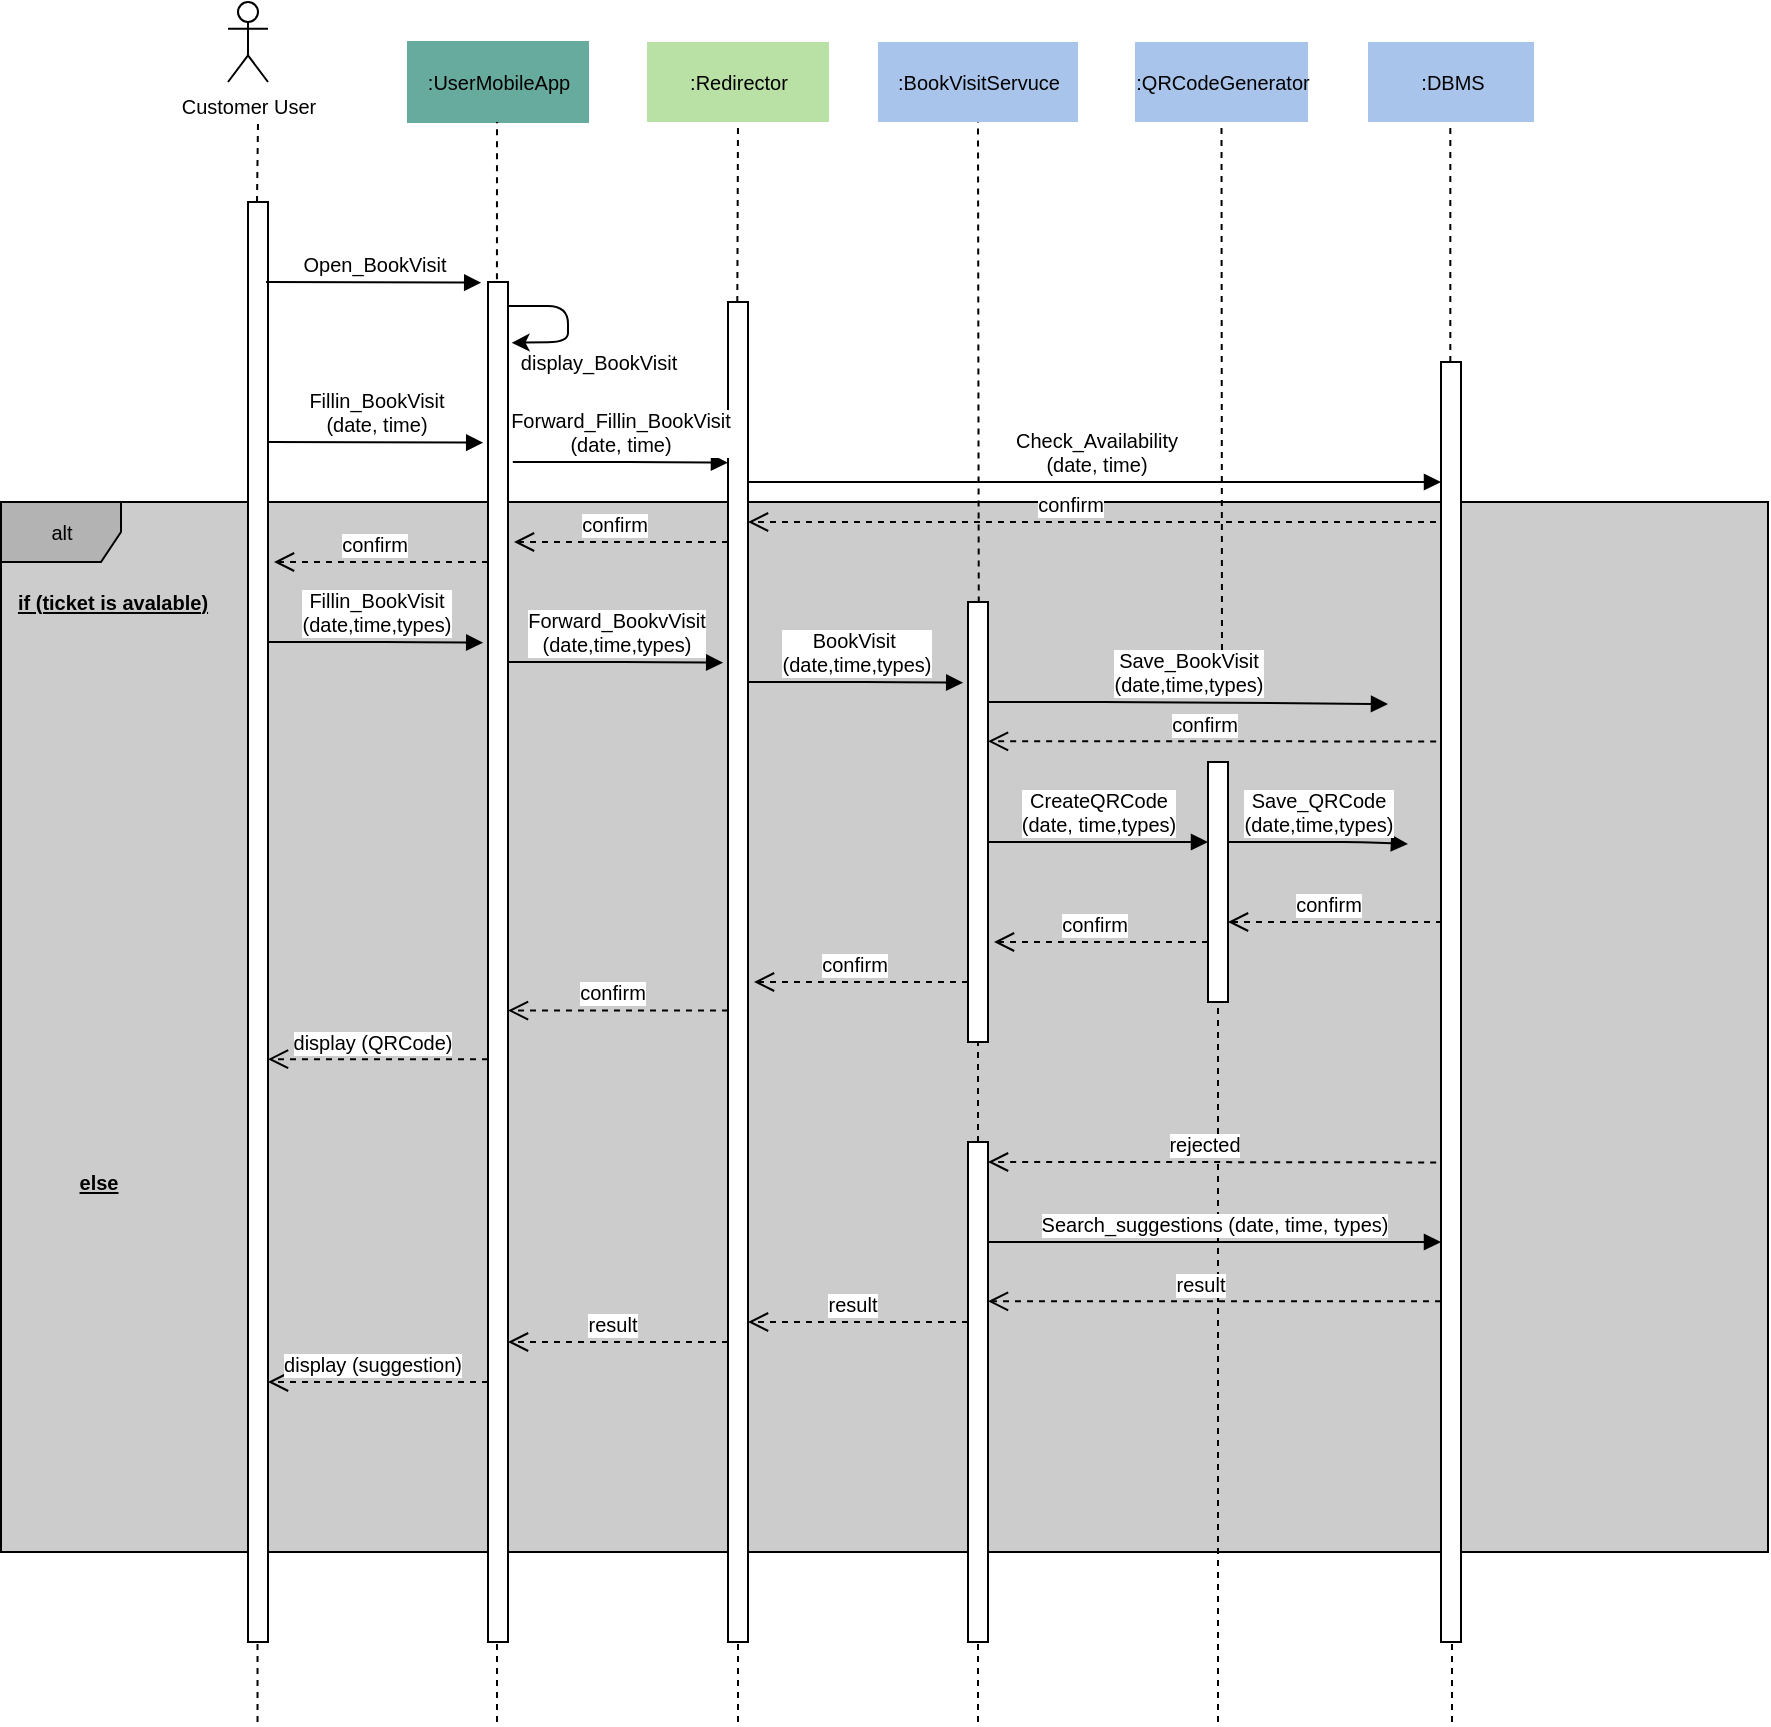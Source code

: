 <mxfile version="14.1.1" type="device"><diagram id="pFzzVxsA6okeVqrmjDcE" name="Page-1"><mxGraphModel dx="1865" dy="523" grid="1" gridSize="10" guides="1" tooltips="1" connect="1" arrows="1" fold="1" page="1" pageScale="1" pageWidth="827" pageHeight="1169" math="0" shadow="0"><root><mxCell id="0"/><mxCell id="1" parent="0"/><mxCell id="aEAAILTTDoaO3dCAFbRq-61" value="alt" style="shape=umlFrame;whiteSpace=wrap;html=1;fontFamily=Helvetica;fontSize=10;align=center;fillColor=#B3B3B3;swimlaneFillColor=#CCCCCC;" parent="1" vertex="1"><mxGeometry x="-43.5" y="270" width="883.5" height="525" as="geometry"/></mxCell><mxCell id="aEAAILTTDoaO3dCAFbRq-2" value="" style="html=1;points=[];perimeter=orthogonalPerimeter;" parent="1" vertex="1"><mxGeometry x="80" y="120" width="10" height="720" as="geometry"/></mxCell><mxCell id="aEAAILTTDoaO3dCAFbRq-3" value="" style="html=1;points=[];perimeter=orthogonalPerimeter;" parent="1" vertex="1"><mxGeometry x="200" y="160" width="10" height="680" as="geometry"/></mxCell><mxCell id="aEAAILTTDoaO3dCAFbRq-4" value="" style="html=1;points=[];perimeter=orthogonalPerimeter;" parent="1" vertex="1"><mxGeometry x="320" y="170" width="10" height="670" as="geometry"/></mxCell><mxCell id="aEAAILTTDoaO3dCAFbRq-5" value="" style="html=1;points=[];perimeter=orthogonalPerimeter;" parent="1" vertex="1"><mxGeometry x="440" y="320" width="10" height="220" as="geometry"/></mxCell><mxCell id="aEAAILTTDoaO3dCAFbRq-9" value="&lt;span style=&quot;font-size: 10px&quot;&gt;Customer User&lt;/span&gt;" style="shape=umlActor;verticalLabelPosition=bottom;verticalAlign=top;html=1;fontFamily=Helvetica;align=center;fontStyle=0;fontSize=10;" parent="1" vertex="1"><mxGeometry x="70" y="20" width="20" height="40" as="geometry"/></mxCell><mxCell id="aEAAILTTDoaO3dCAFbRq-16" value="" style="html=1;points=[];perimeter=orthogonalPerimeter;" parent="1" vertex="1"><mxGeometry x="560" y="400" width="10" height="120" as="geometry"/></mxCell><mxCell id="aEAAILTTDoaO3dCAFbRq-17" value=":UserMobileApp" style="html=1;fontFamily=Helvetica;fontSize=10;align=center;strokeColor=#67AB9F;fillColor=#67AB9F;" parent="1" vertex="1"><mxGeometry x="160" y="40" width="90" height="40" as="geometry"/></mxCell><mxCell id="aEAAILTTDoaO3dCAFbRq-18" value=":Redirector" style="html=1;fontFamily=Helvetica;fontSize=10;align=center;fillColor=#B9E0A5;strokeColor=none;" parent="1" vertex="1"><mxGeometry x="279.5" y="40" width="91" height="40" as="geometry"/></mxCell><mxCell id="aEAAILTTDoaO3dCAFbRq-19" value=":BookVisitServuce" style="html=1;fontFamily=Helvetica;fontSize=10;align=center;strokeColor=none;fillColor=#A9C4EB;" parent="1" vertex="1"><mxGeometry x="395" y="40" width="100" height="40" as="geometry"/></mxCell><mxCell id="aEAAILTTDoaO3dCAFbRq-20" value=":QRCodeGenerator" style="html=1;fontFamily=Helvetica;fontSize=10;align=center;strokeColor=none;fillColor=#A9C4EB;" parent="1" vertex="1"><mxGeometry x="523.5" y="40" width="86.5" height="40" as="geometry"/></mxCell><mxCell id="aEAAILTTDoaO3dCAFbRq-28" value="" style="endArrow=none;dashed=1;html=1;fontFamily=Helvetica;fontSize=10;" parent="1" edge="1"><mxGeometry width="50" height="50" relative="1" as="geometry"><mxPoint x="84.5" y="120" as="sourcePoint"/><mxPoint x="85" y="80" as="targetPoint"/></mxGeometry></mxCell><mxCell id="aEAAILTTDoaO3dCAFbRq-29" value="" style="endArrow=none;dashed=1;html=1;fontFamily=Helvetica;fontSize=10;exitX=0.447;exitY=-0.002;exitDx=0;exitDy=0;exitPerimeter=0;" parent="1" source="aEAAILTTDoaO3dCAFbRq-3" edge="1"><mxGeometry width="50" height="50" relative="1" as="geometry"><mxPoint x="204.5" y="150" as="sourcePoint"/><mxPoint x="204.5" y="80" as="targetPoint"/></mxGeometry></mxCell><mxCell id="aEAAILTTDoaO3dCAFbRq-34" value="" style="endArrow=none;dashed=1;html=1;fontFamily=Helvetica;fontSize=10;" parent="1" edge="1"><mxGeometry width="50" height="50" relative="1" as="geometry"><mxPoint x="325" y="880" as="sourcePoint"/><mxPoint x="325" y="840" as="targetPoint"/></mxGeometry></mxCell><mxCell id="aEAAILTTDoaO3dCAFbRq-35" value="" style="endArrow=none;dashed=1;html=1;fontFamily=Helvetica;fontSize=10;" parent="1" source="Q_jwD3wmQu7fMm0otofc-15" edge="1"><mxGeometry width="50" height="50" relative="1" as="geometry"><mxPoint x="445" y="962" as="sourcePoint"/><mxPoint x="445" y="540" as="targetPoint"/></mxGeometry></mxCell><mxCell id="aEAAILTTDoaO3dCAFbRq-36" value="" style="endArrow=none;dashed=1;html=1;fontFamily=Helvetica;fontSize=10;" parent="1" target="aEAAILTTDoaO3dCAFbRq-16" edge="1"><mxGeometry width="50" height="50" relative="1" as="geometry"><mxPoint x="565" y="520" as="sourcePoint"/><mxPoint x="565.16" y="480" as="targetPoint"/><Array as="points"/></mxGeometry></mxCell><mxCell id="aEAAILTTDoaO3dCAFbRq-37" value="" style="endArrow=none;dashed=1;html=1;fontFamily=Helvetica;fontSize=10;exitX=0.447;exitY=-0.002;exitDx=0;exitDy=0;exitPerimeter=0;entryX=0.5;entryY=1;entryDx=0;entryDy=0;" parent="1" target="aEAAILTTDoaO3dCAFbRq-18" edge="1"><mxGeometry width="50" height="50" relative="1" as="geometry"><mxPoint x="324.66" y="170.0" as="sourcePoint"/><mxPoint x="324.69" y="90.56" as="targetPoint"/></mxGeometry></mxCell><mxCell id="aEAAILTTDoaO3dCAFbRq-38" value="" style="endArrow=none;dashed=1;html=1;fontFamily=Helvetica;fontSize=10;exitX=0.538;exitY=0.001;exitDx=0;exitDy=0;exitPerimeter=0;entryX=0.5;entryY=1;entryDx=0;entryDy=0;" parent="1" source="aEAAILTTDoaO3dCAFbRq-5" edge="1"><mxGeometry width="50" height="50" relative="1" as="geometry"><mxPoint x="444.66" y="170" as="sourcePoint"/><mxPoint x="445" y="80" as="targetPoint"/></mxGeometry></mxCell><mxCell id="aEAAILTTDoaO3dCAFbRq-40" value="" style="endArrow=none;dashed=1;html=1;fontFamily=Helvetica;fontSize=10;entryX=0.5;entryY=1;entryDx=0;entryDy=0;" parent="1" target="aEAAILTTDoaO3dCAFbRq-20" edge="1"><mxGeometry width="50" height="50" relative="1" as="geometry"><mxPoint x="567" y="350" as="sourcePoint"/><mxPoint x="564.66" y="89.74" as="targetPoint"/></mxGeometry></mxCell><mxCell id="aEAAILTTDoaO3dCAFbRq-46" value="confirm" style="html=1;verticalAlign=bottom;endArrow=open;dashed=1;endSize=8;fontFamily=Helvetica;fontSize=10;exitX=0.819;exitY=0.228;exitDx=0;exitDy=0;exitPerimeter=0;" parent="1" source="aEAAILTTDoaO3dCAFbRq-61" edge="1"><mxGeometry x="0.065" relative="1" as="geometry"><mxPoint x="557.0" y="389.66" as="sourcePoint"/><mxPoint x="450" y="389.66" as="targetPoint"/><mxPoint as="offset"/></mxGeometry></mxCell><mxCell id="aEAAILTTDoaO3dCAFbRq-47" value="confirm" style="html=1;verticalAlign=bottom;endArrow=open;dashed=1;endSize=8;fontFamily=Helvetica;fontSize=10;" parent="1" edge="1"><mxGeometry x="0.065" relative="1" as="geometry"><mxPoint x="674" y="280" as="sourcePoint"/><mxPoint x="330" y="280" as="targetPoint"/><mxPoint as="offset"/><Array as="points"><mxPoint x="528" y="280"/></Array></mxGeometry></mxCell><mxCell id="aEAAILTTDoaO3dCAFbRq-49" value="Open_BookVisit" style="html=1;verticalAlign=bottom;endArrow=block;fontFamily=Helvetica;fontSize=10;exitX=1.24;exitY=0.124;exitDx=0;exitDy=0;exitPerimeter=0;" parent="1" edge="1"><mxGeometry width="80" relative="1" as="geometry"><mxPoint x="89.0" y="160.0" as="sourcePoint"/><mxPoint x="196.6" y="160.32" as="targetPoint"/></mxGeometry></mxCell><mxCell id="aEAAILTTDoaO3dCAFbRq-50" value="Forward_Fillin_BookVisit&lt;br&gt;(date, time)" style="html=1;verticalAlign=bottom;endArrow=block;fontFamily=Helvetica;fontSize=10;exitX=1.24;exitY=0.124;exitDx=0;exitDy=0;exitPerimeter=0;" parent="1" edge="1"><mxGeometry width="80" relative="1" as="geometry"><mxPoint x="212.4" y="250" as="sourcePoint"/><mxPoint x="320.0" y="250.32" as="targetPoint"/><Array as="points"><mxPoint x="250" y="250"/><mxPoint x="280" y="250"/></Array></mxGeometry></mxCell><mxCell id="aEAAILTTDoaO3dCAFbRq-55" value="" style="endArrow=classic;html=1;fontFamily=Helvetica;fontSize=10;entryX=0.02;entryY=0.02;entryDx=0;entryDy=0;entryPerimeter=0;" parent="1" target="aEAAILTTDoaO3dCAFbRq-56" edge="1"><mxGeometry width="50" height="50" relative="1" as="geometry"><mxPoint x="210" y="172" as="sourcePoint"/><mxPoint x="216" y="195" as="targetPoint"/><Array as="points"><mxPoint x="240" y="172"/><mxPoint x="240" y="190"/></Array></mxGeometry></mxCell><mxCell id="aEAAILTTDoaO3dCAFbRq-56" value="display_BookVisit" style="text;html=1;align=center;verticalAlign=middle;resizable=0;points=[];autosize=1;fontSize=10;fontFamily=Helvetica;" parent="1" vertex="1"><mxGeometry x="210" y="190" width="90" height="20" as="geometry"/></mxCell><mxCell id="aEAAILTTDoaO3dCAFbRq-57" value="Fillin_BookVisit&lt;br&gt;(date, time)" style="html=1;verticalAlign=bottom;endArrow=block;fontFamily=Helvetica;fontSize=10;exitX=1.24;exitY=0.124;exitDx=0;exitDy=0;exitPerimeter=0;" parent="1" edge="1"><mxGeometry width="80" relative="1" as="geometry"><mxPoint x="90.0" y="240.0" as="sourcePoint"/><mxPoint x="197.6" y="240.32" as="targetPoint"/></mxGeometry></mxCell><mxCell id="aEAAILTTDoaO3dCAFbRq-59" value="Check_Availability&lt;br&gt;(date, time)" style="html=1;verticalAlign=bottom;endArrow=block;fontFamily=Helvetica;fontSize=10;exitX=1.24;exitY=0.124;exitDx=0;exitDy=0;exitPerimeter=0;" parent="1" target="aEAAILTTDoaO3dCAFbRq-66" edge="1"><mxGeometry width="80" relative="1" as="geometry"><mxPoint x="330" y="260" as="sourcePoint"/><mxPoint x="550" y="260.29" as="targetPoint"/><Array as="points"><mxPoint x="367.6" y="260"/><mxPoint x="397.6" y="260"/></Array></mxGeometry></mxCell><mxCell id="aEAAILTTDoaO3dCAFbRq-60" value="BookVisit&amp;nbsp;&lt;br&gt;(date,time,types)" style="html=1;verticalAlign=bottom;endArrow=block;fontFamily=Helvetica;fontSize=10;exitX=1.24;exitY=0.124;exitDx=0;exitDy=0;exitPerimeter=0;" parent="1" edge="1"><mxGeometry width="80" relative="1" as="geometry"><mxPoint x="330" y="360" as="sourcePoint"/><mxPoint x="437.6" y="360.32" as="targetPoint"/><Array as="points"><mxPoint x="367.6" y="360"/><mxPoint x="397.6" y="360"/></Array></mxGeometry></mxCell><mxCell id="aEAAILTTDoaO3dCAFbRq-62" value="if (ticket is avalable)" style="text;html=1;align=center;verticalAlign=middle;resizable=0;points=[];autosize=1;fontSize=10;fontFamily=Helvetica;fontStyle=5;labelBackgroundColor=#CCCCCC;" parent="1" vertex="1"><mxGeometry x="-43.5" y="310" width="110" height="20" as="geometry"/></mxCell><mxCell id="aEAAILTTDoaO3dCAFbRq-63" value="Save_BookVisit&lt;br&gt;(date,time,types)" style="html=1;verticalAlign=bottom;endArrow=block;fontFamily=Helvetica;fontSize=10;exitX=1.24;exitY=0.124;exitDx=0;exitDy=0;exitPerimeter=0;" parent="1" edge="1"><mxGeometry width="80" relative="1" as="geometry"><mxPoint x="450" y="370" as="sourcePoint"/><mxPoint x="650" y="371" as="targetPoint"/><Array as="points"><mxPoint x="487.6" y="370"/><mxPoint x="517.6" y="370"/></Array></mxGeometry></mxCell><mxCell id="aEAAILTTDoaO3dCAFbRq-64" value=":DBMS" style="html=1;fontFamily=Helvetica;fontSize=10;align=center;strokeColor=none;fillColor=#A9C4EB;" parent="1" vertex="1"><mxGeometry x="640" y="40" width="83" height="40" as="geometry"/></mxCell><mxCell id="aEAAILTTDoaO3dCAFbRq-65" value="" style="endArrow=none;dashed=1;html=1;fontFamily=Helvetica;fontSize=10;entryX=0.5;entryY=1;entryDx=0;entryDy=0;" parent="1" source="aEAAILTTDoaO3dCAFbRq-66" edge="1"><mxGeometry width="50" height="50" relative="1" as="geometry"><mxPoint x="681" y="340" as="sourcePoint"/><mxPoint x="681.16" y="80.0" as="targetPoint"/></mxGeometry></mxCell><mxCell id="aEAAILTTDoaO3dCAFbRq-68" value="CreateQRCode&lt;br&gt;(date, time,types)" style="html=1;verticalAlign=bottom;endArrow=block;fontFamily=Helvetica;fontSize=10;exitX=1.24;exitY=0.124;exitDx=0;exitDy=0;exitPerimeter=0;" parent="1" edge="1"><mxGeometry width="80" relative="1" as="geometry"><mxPoint x="450" y="440" as="sourcePoint"/><mxPoint x="560" y="440" as="targetPoint"/><Array as="points"><mxPoint x="487.6" y="440"/><mxPoint x="517.6" y="440"/></Array></mxGeometry></mxCell><mxCell id="aEAAILTTDoaO3dCAFbRq-71" value="" style="endArrow=none;dashed=1;html=1;fontFamily=Helvetica;fontSize=10;" parent="1" edge="1"><mxGeometry width="50" height="50" relative="1" as="geometry"><mxPoint x="682" y="880" as="sourcePoint"/><mxPoint x="682" y="700" as="targetPoint"/></mxGeometry></mxCell><mxCell id="aEAAILTTDoaO3dCAFbRq-81" value="confirm" style="html=1;verticalAlign=bottom;endArrow=open;dashed=1;endSize=8;fontFamily=Helvetica;fontSize=10;" parent="1" edge="1"><mxGeometry x="0.065" relative="1" as="geometry"><mxPoint x="320" y="524.29" as="sourcePoint"/><mxPoint x="210" y="524.29" as="targetPoint"/><mxPoint as="offset"/></mxGeometry></mxCell><mxCell id="aEAAILTTDoaO3dCAFbRq-82" value="display (QRCode)" style="html=1;verticalAlign=bottom;endArrow=open;dashed=1;endSize=8;fontFamily=Helvetica;fontSize=10;" parent="1" edge="1"><mxGeometry x="0.065" relative="1" as="geometry"><mxPoint x="200" y="548.57" as="sourcePoint"/><mxPoint x="90" y="548.57" as="targetPoint"/><mxPoint as="offset"/></mxGeometry></mxCell><mxCell id="9Xs0Q-FD2KkW-VnZtJs_-1" value="else" style="text;html=1;align=center;verticalAlign=middle;resizable=0;points=[];autosize=1;fontSize=10;fontFamily=Helvetica;fontStyle=5;labelBackgroundColor=#CCCCCC;" parent="1" vertex="1"><mxGeometry x="-10" y="600" width="30" height="20" as="geometry"/></mxCell><mxCell id="9Xs0Q-FD2KkW-VnZtJs_-3" value="" style="endArrow=none;dashed=1;html=1;fontFamily=Helvetica;fontSize=10;" parent="1" edge="1"><mxGeometry width="50" height="50" relative="1" as="geometry"><mxPoint x="565" y="880" as="sourcePoint"/><mxPoint x="565" y="520" as="targetPoint"/><Array as="points"/></mxGeometry></mxCell><mxCell id="9Xs0Q-FD2KkW-VnZtJs_-4" value="rejected" style="html=1;verticalAlign=bottom;endArrow=open;dashed=1;endSize=8;fontFamily=Helvetica;fontSize=10;exitX=0.819;exitY=0.629;exitDx=0;exitDy=0;exitPerimeter=0;" parent="1" source="aEAAILTTDoaO3dCAFbRq-61" edge="1"><mxGeometry x="0.065" relative="1" as="geometry"><mxPoint x="560" y="600.66" as="sourcePoint"/><mxPoint x="450" y="600" as="targetPoint"/><mxPoint as="offset"/><Array as="points"><mxPoint x="530" y="600"/></Array></mxGeometry></mxCell><mxCell id="9Xs0Q-FD2KkW-VnZtJs_-6" value="display (suggestion)" style="html=1;verticalAlign=bottom;endArrow=open;dashed=1;endSize=8;fontFamily=Helvetica;fontSize=10;" parent="1" edge="1"><mxGeometry x="0.065" relative="1" as="geometry"><mxPoint x="200" y="710" as="sourcePoint"/><mxPoint x="90" y="710" as="targetPoint"/><mxPoint as="offset"/></mxGeometry></mxCell><mxCell id="9Xs0Q-FD2KkW-VnZtJs_-8" value="Search_suggestions (date, time, types)" style="html=1;verticalAlign=bottom;endArrow=block;fontFamily=Helvetica;fontSize=10;exitX=1.24;exitY=0.124;exitDx=0;exitDy=0;exitPerimeter=0;" parent="1" edge="1"><mxGeometry width="80" relative="1" as="geometry"><mxPoint x="448.9" y="640" as="sourcePoint"/><mxPoint x="676.5" y="640" as="targetPoint"/><Array as="points"><mxPoint x="486.5" y="640"/><mxPoint x="516.5" y="640"/></Array></mxGeometry></mxCell><mxCell id="9Xs0Q-FD2KkW-VnZtJs_-9" value="result" style="html=1;verticalAlign=bottom;endArrow=open;dashed=1;endSize=8;fontFamily=Helvetica;fontSize=10;" parent="1" edge="1"><mxGeometry x="0.065" relative="1" as="geometry"><mxPoint x="320.0" y="690" as="sourcePoint"/><mxPoint x="210.0" y="690" as="targetPoint"/><mxPoint as="offset"/></mxGeometry></mxCell><mxCell id="Q_jwD3wmQu7fMm0otofc-1" value="Forward_BookvVisit&lt;br&gt;(date,time,types)" style="html=1;verticalAlign=bottom;endArrow=block;fontFamily=Helvetica;fontSize=10;exitX=1.24;exitY=0.124;exitDx=0;exitDy=0;exitPerimeter=0;" parent="1" edge="1"><mxGeometry width="80" relative="1" as="geometry"><mxPoint x="210" y="350" as="sourcePoint"/><mxPoint x="317.6" y="350.32" as="targetPoint"/><Array as="points"><mxPoint x="247.6" y="350"/><mxPoint x="277.6" y="350"/></Array></mxGeometry></mxCell><mxCell id="Q_jwD3wmQu7fMm0otofc-2" value="Fillin_BookVisit&lt;br&gt;(date,time,types)" style="html=1;verticalAlign=bottom;endArrow=block;fontFamily=Helvetica;fontSize=10;exitX=1.24;exitY=0.124;exitDx=0;exitDy=0;exitPerimeter=0;" parent="1" edge="1"><mxGeometry width="80" relative="1" as="geometry"><mxPoint x="90" y="340" as="sourcePoint"/><mxPoint x="197.6" y="340.32" as="targetPoint"/><Array as="points"><mxPoint x="127.6" y="340"/><mxPoint x="157.6" y="340"/></Array></mxGeometry></mxCell><mxCell id="Q_jwD3wmQu7fMm0otofc-3" value="confirm" style="html=1;verticalAlign=bottom;endArrow=open;dashed=1;endSize=8;fontFamily=Helvetica;fontSize=10;" parent="1" edge="1"><mxGeometry x="0.065" relative="1" as="geometry"><mxPoint x="320" y="290.0" as="sourcePoint"/><mxPoint x="213" y="290.0" as="targetPoint"/><mxPoint as="offset"/></mxGeometry></mxCell><mxCell id="Q_jwD3wmQu7fMm0otofc-4" value="confirm" style="html=1;verticalAlign=bottom;endArrow=open;dashed=1;endSize=8;fontFamily=Helvetica;fontSize=10;" parent="1" edge="1"><mxGeometry x="0.065" relative="1" as="geometry"><mxPoint x="200" y="300.0" as="sourcePoint"/><mxPoint x="93" y="300.0" as="targetPoint"/><mxPoint as="offset"/></mxGeometry></mxCell><mxCell id="aEAAILTTDoaO3dCAFbRq-66" value="" style="html=1;points=[];perimeter=orthogonalPerimeter;" parent="1" vertex="1"><mxGeometry x="676.5" y="200" width="10" height="640" as="geometry"/></mxCell><mxCell id="Q_jwD3wmQu7fMm0otofc-11" value="Save_QRCode&lt;br&gt;(date,time,types)" style="html=1;verticalAlign=bottom;endArrow=block;fontFamily=Helvetica;fontSize=10;exitX=1.24;exitY=0.124;exitDx=0;exitDy=0;exitPerimeter=0;" parent="1" edge="1"><mxGeometry width="80" relative="1" as="geometry"><mxPoint x="570" y="440" as="sourcePoint"/><mxPoint x="660" y="441" as="targetPoint"/><Array as="points"><mxPoint x="607.6" y="440"/><mxPoint x="637.6" y="440"/></Array></mxGeometry></mxCell><mxCell id="Q_jwD3wmQu7fMm0otofc-12" value="confirm" style="html=1;verticalAlign=bottom;endArrow=open;dashed=1;endSize=8;fontFamily=Helvetica;fontSize=10;" parent="1" edge="1"><mxGeometry x="0.065" relative="1" as="geometry"><mxPoint x="677" y="480" as="sourcePoint"/><mxPoint x="570" y="480" as="targetPoint"/><mxPoint as="offset"/></mxGeometry></mxCell><mxCell id="Q_jwD3wmQu7fMm0otofc-13" value="confirm" style="html=1;verticalAlign=bottom;endArrow=open;dashed=1;endSize=8;fontFamily=Helvetica;fontSize=10;" parent="1" edge="1"><mxGeometry x="0.065" relative="1" as="geometry"><mxPoint x="560.0" y="490" as="sourcePoint"/><mxPoint x="453" y="490" as="targetPoint"/><mxPoint as="offset"/></mxGeometry></mxCell><mxCell id="Q_jwD3wmQu7fMm0otofc-14" value="confirm" style="html=1;verticalAlign=bottom;endArrow=open;dashed=1;endSize=8;fontFamily=Helvetica;fontSize=10;" parent="1" edge="1"><mxGeometry x="0.065" relative="1" as="geometry"><mxPoint x="440.0" y="510" as="sourcePoint"/><mxPoint x="333" y="510" as="targetPoint"/><mxPoint as="offset"/></mxGeometry></mxCell><mxCell id="Q_jwD3wmQu7fMm0otofc-15" value="" style="html=1;points=[];perimeter=orthogonalPerimeter;" parent="1" vertex="1"><mxGeometry x="440" y="590" width="10" height="250" as="geometry"/></mxCell><mxCell id="Q_jwD3wmQu7fMm0otofc-16" value="" style="endArrow=none;dashed=1;html=1;fontFamily=Helvetica;fontSize=10;" parent="1" target="Q_jwD3wmQu7fMm0otofc-15" edge="1"><mxGeometry width="50" height="50" relative="1" as="geometry"><mxPoint x="445" y="880" as="sourcePoint"/><mxPoint x="445" y="540" as="targetPoint"/></mxGeometry></mxCell><mxCell id="Q_jwD3wmQu7fMm0otofc-17" value="result" style="html=1;verticalAlign=bottom;endArrow=open;dashed=1;endSize=8;fontFamily=Helvetica;fontSize=10;" parent="1" target="Q_jwD3wmQu7fMm0otofc-15" edge="1"><mxGeometry x="0.065" relative="1" as="geometry"><mxPoint x="676.5" y="669.66" as="sourcePoint"/><mxPoint x="566.5" y="669.66" as="targetPoint"/><mxPoint as="offset"/></mxGeometry></mxCell><mxCell id="Q_jwD3wmQu7fMm0otofc-18" value="result" style="html=1;verticalAlign=bottom;endArrow=open;dashed=1;endSize=8;fontFamily=Helvetica;fontSize=10;" parent="1" edge="1"><mxGeometry x="0.065" relative="1" as="geometry"><mxPoint x="440.0" y="680" as="sourcePoint"/><mxPoint x="330.0" y="680" as="targetPoint"/><mxPoint as="offset"/></mxGeometry></mxCell><mxCell id="Q_jwD3wmQu7fMm0otofc-19" value="" style="endArrow=none;dashed=1;html=1;fontFamily=Helvetica;fontSize=10;" parent="1" edge="1"><mxGeometry width="50" height="50" relative="1" as="geometry"><mxPoint x="204.5" y="880" as="sourcePoint"/><mxPoint x="204.5" y="840" as="targetPoint"/></mxGeometry></mxCell><mxCell id="Q_jwD3wmQu7fMm0otofc-21" value="" style="endArrow=none;dashed=1;html=1;fontFamily=Helvetica;fontSize=10;" parent="1" edge="1"><mxGeometry width="50" height="50" relative="1" as="geometry"><mxPoint x="84.76" y="880" as="sourcePoint"/><mxPoint x="84.76" y="840" as="targetPoint"/></mxGeometry></mxCell></root></mxGraphModel></diagram></mxfile>